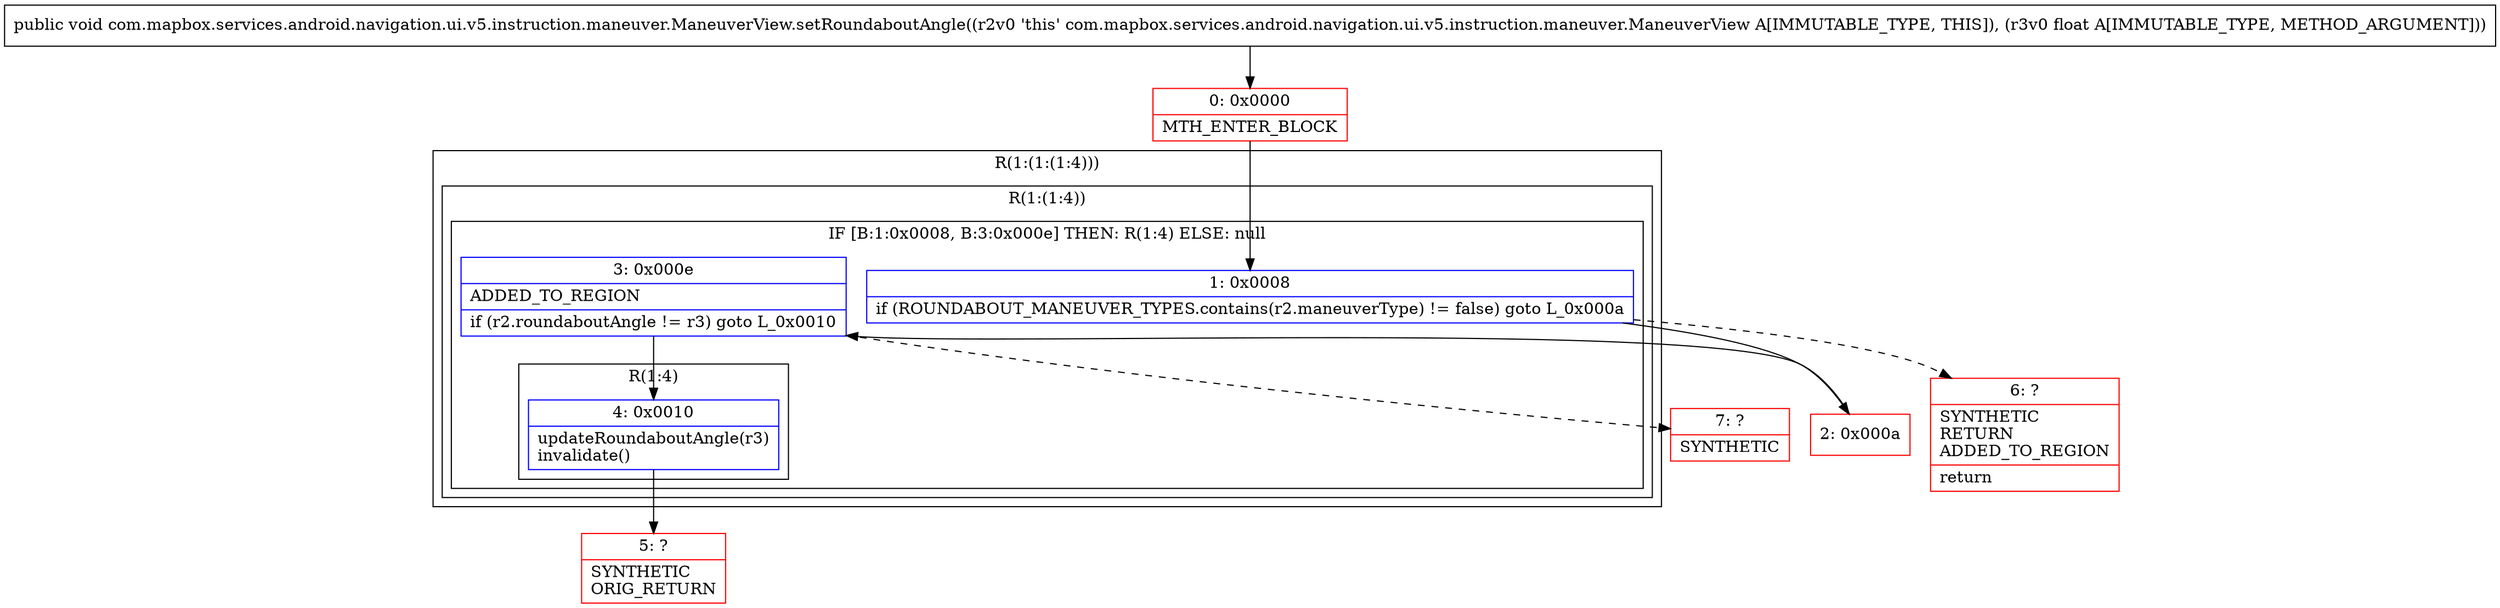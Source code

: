 digraph "CFG forcom.mapbox.services.android.navigation.ui.v5.instruction.maneuver.ManeuverView.setRoundaboutAngle(F)V" {
subgraph cluster_Region_559494969 {
label = "R(1:(1:(1:4)))";
node [shape=record,color=blue];
subgraph cluster_Region_1973556462 {
label = "R(1:(1:4))";
node [shape=record,color=blue];
subgraph cluster_IfRegion_1395675380 {
label = "IF [B:1:0x0008, B:3:0x000e] THEN: R(1:4) ELSE: null";
node [shape=record,color=blue];
Node_1 [shape=record,label="{1\:\ 0x0008|if (ROUNDABOUT_MANEUVER_TYPES.contains(r2.maneuverType) != false) goto L_0x000a\l}"];
Node_3 [shape=record,label="{3\:\ 0x000e|ADDED_TO_REGION\l|if (r2.roundaboutAngle != r3) goto L_0x0010\l}"];
subgraph cluster_Region_719198588 {
label = "R(1:4)";
node [shape=record,color=blue];
Node_4 [shape=record,label="{4\:\ 0x0010|updateRoundaboutAngle(r3)\linvalidate()\l}"];
}
}
}
}
Node_0 [shape=record,color=red,label="{0\:\ 0x0000|MTH_ENTER_BLOCK\l}"];
Node_2 [shape=record,color=red,label="{2\:\ 0x000a}"];
Node_5 [shape=record,color=red,label="{5\:\ ?|SYNTHETIC\lORIG_RETURN\l}"];
Node_6 [shape=record,color=red,label="{6\:\ ?|SYNTHETIC\lRETURN\lADDED_TO_REGION\l|return\l}"];
Node_7 [shape=record,color=red,label="{7\:\ ?|SYNTHETIC\l}"];
MethodNode[shape=record,label="{public void com.mapbox.services.android.navigation.ui.v5.instruction.maneuver.ManeuverView.setRoundaboutAngle((r2v0 'this' com.mapbox.services.android.navigation.ui.v5.instruction.maneuver.ManeuverView A[IMMUTABLE_TYPE, THIS]), (r3v0 float A[IMMUTABLE_TYPE, METHOD_ARGUMENT])) }"];
MethodNode -> Node_0;
Node_1 -> Node_2;
Node_1 -> Node_6[style=dashed];
Node_3 -> Node_4;
Node_3 -> Node_7[style=dashed];
Node_4 -> Node_5;
Node_0 -> Node_1;
Node_2 -> Node_3;
}


